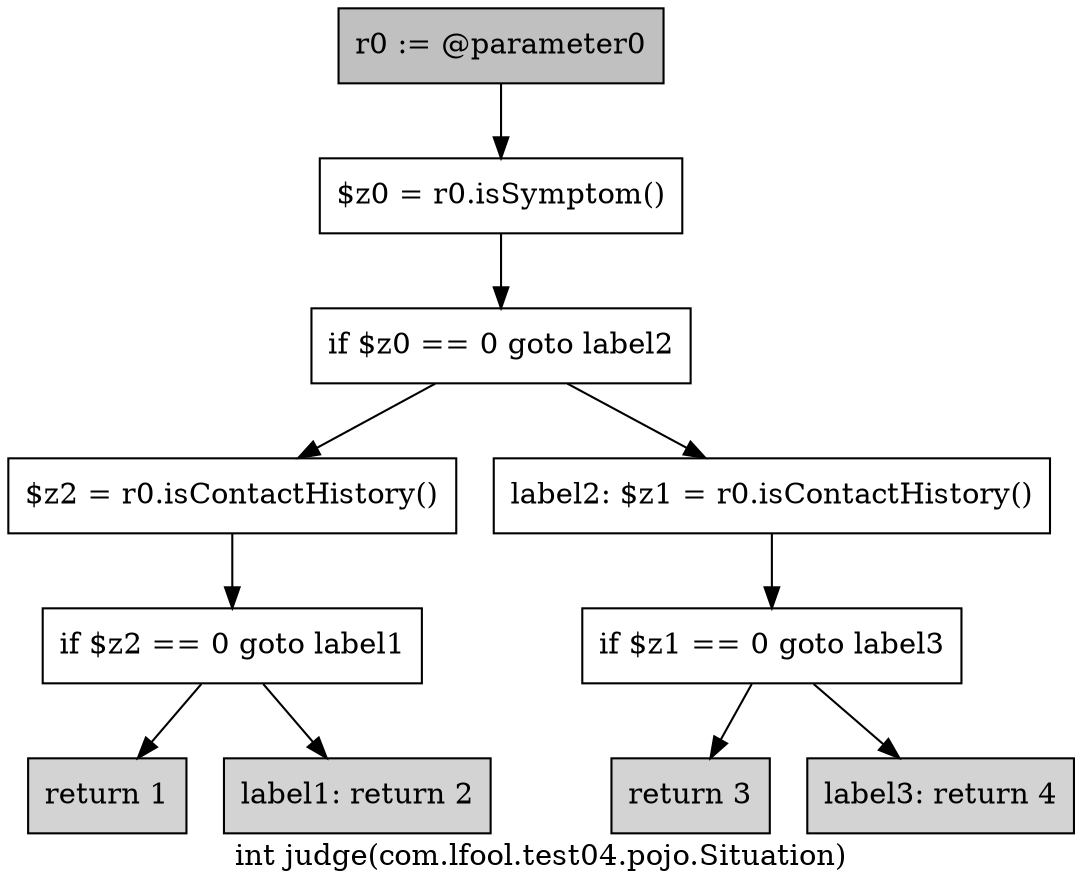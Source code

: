 digraph "int judge(com.lfool.test04.pojo.Situation)" {
    label="int judge(com.lfool.test04.pojo.Situation)";
    node [shape=box];
    "0" [style=filled,fillcolor=gray,label="r0 := @parameter0",];
    "1" [label="$z0 = r0.isSymptom()",];
    "0"->"1";
    "2" [label="if $z0 == 0 goto label2",];
    "1"->"2";
    "3" [label="$z2 = r0.isContactHistory()",];
    "2"->"3";
    "7" [label="label2: $z1 = r0.isContactHistory()",];
    "2"->"7";
    "4" [label="if $z2 == 0 goto label1",];
    "3"->"4";
    "5" [style=filled,fillcolor=lightgray,label="return 1",];
    "4"->"5";
    "6" [style=filled,fillcolor=lightgray,label="label1: return 2",];
    "4"->"6";
    "8" [label="if $z1 == 0 goto label3",];
    "7"->"8";
    "9" [style=filled,fillcolor=lightgray,label="return 3",];
    "8"->"9";
    "10" [style=filled,fillcolor=lightgray,label="label3: return 4",];
    "8"->"10";
}
